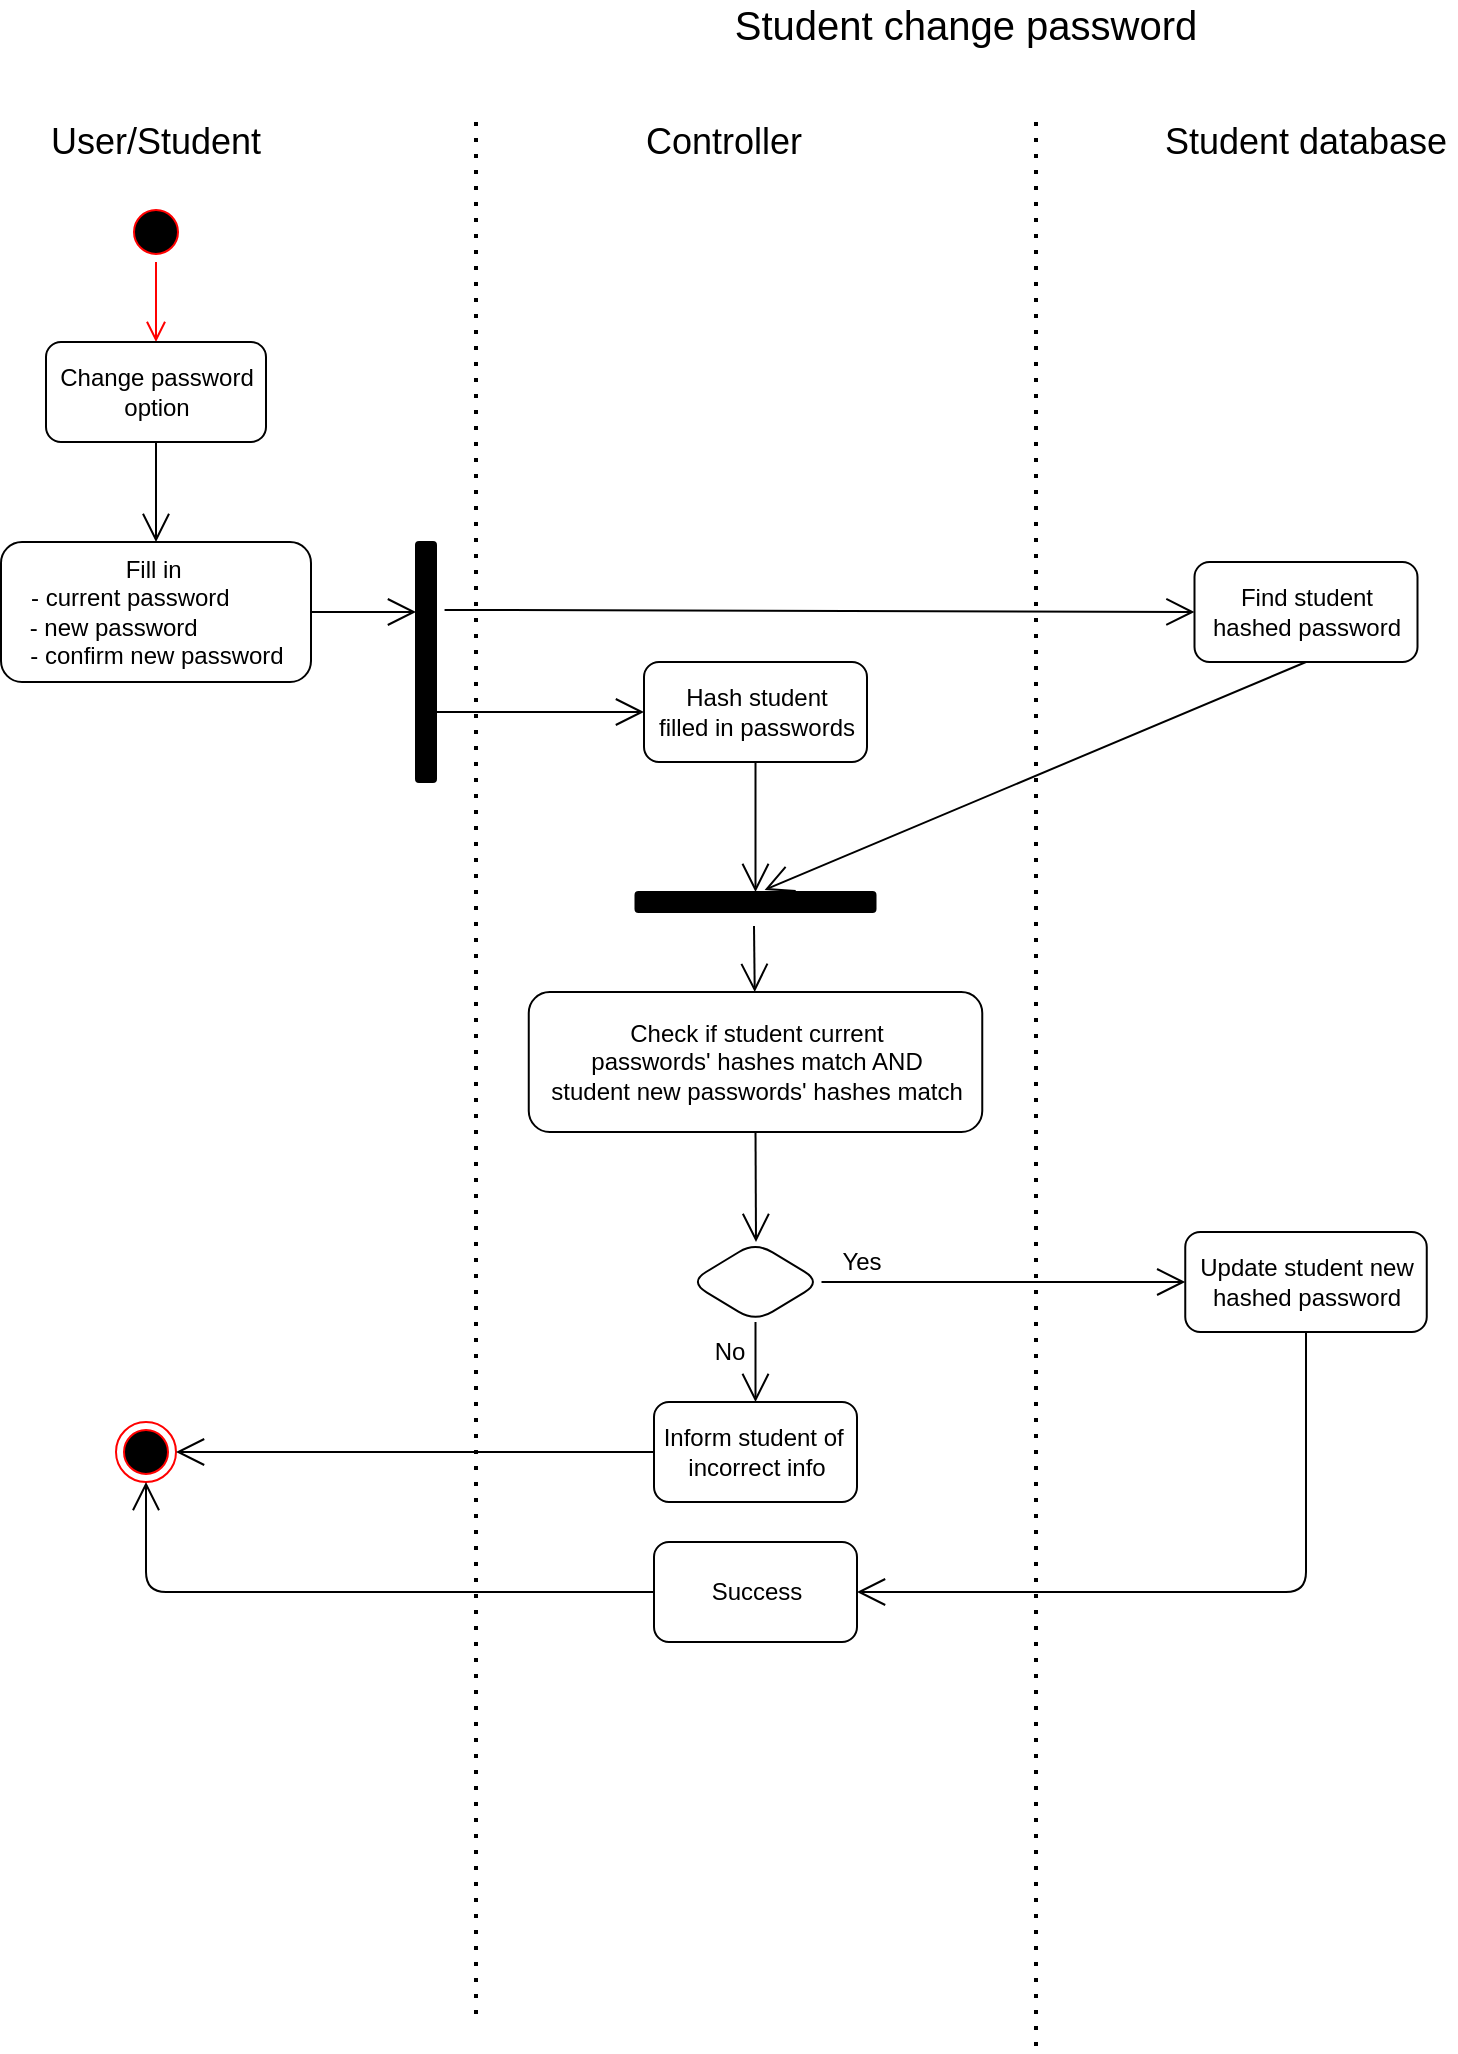 <mxfile version="13.7.5" type="device"><diagram id="bJvR6DlNhFxQlTZjNbpS" name="Page-1"><mxGraphModel dx="1021" dy="529" grid="1" gridSize="10" guides="1" tooltips="1" connect="1" arrows="1" fold="1" page="1" pageScale="1" pageWidth="827" pageHeight="1169" math="0" shadow="0"><root><mxCell id="0"/><mxCell id="1" parent="0"/><mxCell id="Vd4Y22naGTQQr9IHj9u7-1" value="&lt;font style=&quot;font-size: 20px&quot;&gt;Student change password&lt;/font&gt;" style="text;html=1;strokeColor=none;fillColor=none;align=center;verticalAlign=middle;whiteSpace=wrap;rounded=0;" vertex="1" parent="1"><mxGeometry x="390" y="21" width="290" height="20" as="geometry"/></mxCell><mxCell id="Vd4Y22naGTQQr9IHj9u7-2" value="&lt;font style=&quot;font-size: 18px&quot;&gt;User/Student&lt;/font&gt;" style="text;html=1;strokeColor=none;fillColor=none;align=center;verticalAlign=middle;whiteSpace=wrap;rounded=0;" vertex="1" parent="1"><mxGeometry x="90" y="80" width="80" height="20" as="geometry"/></mxCell><mxCell id="Vd4Y22naGTQQr9IHj9u7-3" value="&lt;font style=&quot;font-size: 18px&quot;&gt;Controller&lt;/font&gt;" style="text;html=1;strokeColor=none;fillColor=none;align=center;verticalAlign=middle;whiteSpace=wrap;rounded=0;" vertex="1" parent="1"><mxGeometry x="374" y="80" width="80" height="20" as="geometry"/></mxCell><mxCell id="Vd4Y22naGTQQr9IHj9u7-4" value="&lt;span style=&quot;font-size: 18px&quot;&gt;Student database&lt;/span&gt;" style="text;html=1;strokeColor=none;fillColor=none;align=center;verticalAlign=middle;whiteSpace=wrap;rounded=0;" vertex="1" parent="1"><mxGeometry x="630" y="80" width="150" height="20" as="geometry"/></mxCell><mxCell id="Vd4Y22naGTQQr9IHj9u7-5" value="" style="endArrow=none;dashed=1;html=1;dashPattern=1 3;strokeWidth=2;" edge="1" parent="1"><mxGeometry width="50" height="50" relative="1" as="geometry"><mxPoint x="290" y="80" as="sourcePoint"/><mxPoint x="290" y="1031" as="targetPoint"/></mxGeometry></mxCell><mxCell id="Vd4Y22naGTQQr9IHj9u7-6" value="" style="endArrow=none;dashed=1;html=1;dashPattern=1 3;strokeWidth=2;" edge="1" parent="1"><mxGeometry width="50" height="50" relative="1" as="geometry"><mxPoint x="570" y="80" as="sourcePoint"/><mxPoint x="570" y="1043" as="targetPoint"/></mxGeometry></mxCell><mxCell id="Vd4Y22naGTQQr9IHj9u7-10" value="" style="ellipse;html=1;shape=startState;fillColor=#000000;strokeColor=#ff0000;" vertex="1" parent="1"><mxGeometry x="115" y="120" width="30" height="30" as="geometry"/></mxCell><mxCell id="Vd4Y22naGTQQr9IHj9u7-11" value="" style="edgeStyle=orthogonalEdgeStyle;html=1;verticalAlign=bottom;endArrow=open;endSize=8;strokeColor=#ff0000;" edge="1" source="Vd4Y22naGTQQr9IHj9u7-10" parent="1"><mxGeometry relative="1" as="geometry"><mxPoint x="130" y="190" as="targetPoint"/></mxGeometry></mxCell><mxCell id="Vd4Y22naGTQQr9IHj9u7-121" value="Change password&lt;br&gt;option" style="html=1;rounded=1;fillColor=#FFFFFF;" vertex="1" parent="1"><mxGeometry x="75" y="190" width="110" height="50" as="geometry"/></mxCell><mxCell id="Vd4Y22naGTQQr9IHj9u7-122" value="Fill in&amp;nbsp;&lt;br&gt;- current password&amp;nbsp; &amp;nbsp; &amp;nbsp; &amp;nbsp;&amp;nbsp;&lt;br&gt;- new password&amp;nbsp; &amp;nbsp; &amp;nbsp; &amp;nbsp; &amp;nbsp; &amp;nbsp; &amp;nbsp;&lt;br&gt;- confirm new password" style="html=1;rounded=1;fillColor=#FFFFFF;" vertex="1" parent="1"><mxGeometry x="52.5" y="290" width="155" height="70" as="geometry"/></mxCell><mxCell id="Vd4Y22naGTQQr9IHj9u7-123" value="" style="endArrow=open;endFill=1;endSize=12;html=1;exitX=0.5;exitY=1;exitDx=0;exitDy=0;entryX=0.5;entryY=0;entryDx=0;entryDy=0;" edge="1" parent="1" source="Vd4Y22naGTQQr9IHj9u7-121" target="Vd4Y22naGTQQr9IHj9u7-122"><mxGeometry width="160" relative="1" as="geometry"><mxPoint x="360" y="320" as="sourcePoint"/><mxPoint x="520" y="320" as="targetPoint"/></mxGeometry></mxCell><mxCell id="Vd4Y22naGTQQr9IHj9u7-124" value="Hash student&lt;br&gt;filled in passwords" style="html=1;rounded=1;fillColor=#FFFFFF;" vertex="1" parent="1"><mxGeometry x="374" y="350" width="111.5" height="50" as="geometry"/></mxCell><mxCell id="Vd4Y22naGTQQr9IHj9u7-125" value="" style="endArrow=open;endFill=1;endSize=12;html=1;exitX=1;exitY=0.5;exitDx=0;exitDy=0;" edge="1" parent="1" source="Vd4Y22naGTQQr9IHj9u7-122" target="Vd4Y22naGTQQr9IHj9u7-128"><mxGeometry width="160" relative="1" as="geometry"><mxPoint x="140" y="250" as="sourcePoint"/><mxPoint x="140" y="300" as="targetPoint"/></mxGeometry></mxCell><mxCell id="Vd4Y22naGTQQr9IHj9u7-126" value="Find student&lt;br&gt;hashed password" style="html=1;rounded=1;fillColor=#FFFFFF;" vertex="1" parent="1"><mxGeometry x="649.25" y="300" width="111.5" height="50" as="geometry"/></mxCell><mxCell id="Vd4Y22naGTQQr9IHj9u7-127" value="" style="endArrow=open;endFill=1;endSize=12;html=1;exitX=1.429;exitY=0.283;exitDx=0;exitDy=0;entryX=0;entryY=0.5;entryDx=0;entryDy=0;exitPerimeter=0;" edge="1" parent="1" source="Vd4Y22naGTQQr9IHj9u7-128" target="Vd4Y22naGTQQr9IHj9u7-126"><mxGeometry width="160" relative="1" as="geometry"><mxPoint x="217.5" y="335" as="sourcePoint"/><mxPoint x="384" y="335" as="targetPoint"/></mxGeometry></mxCell><mxCell id="Vd4Y22naGTQQr9IHj9u7-128" value="" style="html=1;points=[];perimeter=orthogonalPerimeter;rounded=1;rotation=0;fillColor=#000000;" vertex="1" parent="1"><mxGeometry x="260" y="290" width="10" height="120" as="geometry"/></mxCell><mxCell id="Vd4Y22naGTQQr9IHj9u7-129" value="" style="endArrow=open;endFill=1;endSize=12;html=1;exitX=0.959;exitY=0.708;exitDx=0;exitDy=0;exitPerimeter=0;entryX=0;entryY=0.5;entryDx=0;entryDy=0;" edge="1" parent="1" source="Vd4Y22naGTQQr9IHj9u7-128" target="Vd4Y22naGTQQr9IHj9u7-124"><mxGeometry width="160" relative="1" as="geometry"><mxPoint x="217.5" y="335" as="sourcePoint"/><mxPoint x="270" y="335" as="targetPoint"/></mxGeometry></mxCell><mxCell id="Vd4Y22naGTQQr9IHj9u7-130" value="" style="html=1;points=[];perimeter=orthogonalPerimeter;rounded=1;rotation=90;fillColor=#000000;" vertex="1" parent="1"><mxGeometry x="424.75" y="410" width="10" height="120" as="geometry"/></mxCell><mxCell id="Vd4Y22naGTQQr9IHj9u7-131" value="" style="endArrow=open;endFill=1;endSize=12;html=1;exitX=0.5;exitY=1;exitDx=0;exitDy=0;" edge="1" parent="1" source="Vd4Y22naGTQQr9IHj9u7-124" target="Vd4Y22naGTQQr9IHj9u7-130"><mxGeometry width="160" relative="1" as="geometry"><mxPoint x="279.59" y="384.96" as="sourcePoint"/><mxPoint x="384" y="385" as="targetPoint"/></mxGeometry></mxCell><mxCell id="Vd4Y22naGTQQr9IHj9u7-132" value="" style="endArrow=open;endFill=1;endSize=12;html=1;exitX=0.5;exitY=1;exitDx=0;exitDy=0;entryX=-0.106;entryY=0.462;entryDx=0;entryDy=0;entryPerimeter=0;" edge="1" parent="1" source="Vd4Y22naGTQQr9IHj9u7-126" target="Vd4Y22naGTQQr9IHj9u7-130"><mxGeometry width="160" relative="1" as="geometry"><mxPoint x="439.75" y="410" as="sourcePoint"/><mxPoint x="439.75" y="475" as="targetPoint"/></mxGeometry></mxCell><mxCell id="Vd4Y22naGTQQr9IHj9u7-133" value="Check if&amp;nbsp;student current &lt;br&gt;passwords' hashes match AND&lt;br&gt;student new passwords' hashes match" style="html=1;rounded=1;fillColor=#FFFFFF;" vertex="1" parent="1"><mxGeometry x="316.38" y="515" width="226.75" height="70" as="geometry"/></mxCell><mxCell id="Vd4Y22naGTQQr9IHj9u7-134" value="" style="endArrow=open;endFill=1;endSize=12;html=1;" edge="1" parent="1" target="Vd4Y22naGTQQr9IHj9u7-133"><mxGeometry width="160" relative="1" as="geometry"><mxPoint x="429" y="482" as="sourcePoint"/><mxPoint x="439.75" y="475" as="targetPoint"/></mxGeometry></mxCell><mxCell id="Vd4Y22naGTQQr9IHj9u7-135" value="" style="endArrow=open;endFill=1;endSize=12;html=1;exitX=0.5;exitY=1;exitDx=0;exitDy=0;" edge="1" parent="1" source="Vd4Y22naGTQQr9IHj9u7-133"><mxGeometry width="160" relative="1" as="geometry"><mxPoint x="439" y="492" as="sourcePoint"/><mxPoint x="430" y="640" as="targetPoint"/></mxGeometry></mxCell><mxCell id="Vd4Y22naGTQQr9IHj9u7-136" value="" style="rhombus;whiteSpace=wrap;html=1;rounded=1;fillColor=#FFFFFF;" vertex="1" parent="1"><mxGeometry x="396.75" y="640" width="66" height="40" as="geometry"/></mxCell><mxCell id="Vd4Y22naGTQQr9IHj9u7-138" value="No" style="text;html=1;strokeColor=none;fillColor=none;align=center;verticalAlign=middle;whiteSpace=wrap;rounded=0;" vertex="1" parent="1"><mxGeometry x="396.75" y="685" width="40" height="20" as="geometry"/></mxCell><mxCell id="Vd4Y22naGTQQr9IHj9u7-139" value="Inform student of&amp;nbsp;&lt;br&gt;incorrect info" style="html=1;rounded=1;fillColor=#FFFFFF;" vertex="1" parent="1"><mxGeometry x="379" y="720" width="101.5" height="50" as="geometry"/></mxCell><mxCell id="Vd4Y22naGTQQr9IHj9u7-140" value="" style="ellipse;html=1;shape=endState;fillColor=#000000;strokeColor=#ff0000;rounded=1;" vertex="1" parent="1"><mxGeometry x="110" y="730" width="30" height="30" as="geometry"/></mxCell><mxCell id="Vd4Y22naGTQQr9IHj9u7-141" value="" style="endArrow=open;endFill=1;endSize=12;html=1;exitX=0;exitY=0.5;exitDx=0;exitDy=0;entryX=1;entryY=0.5;entryDx=0;entryDy=0;" edge="1" parent="1" source="Vd4Y22naGTQQr9IHj9u7-139" target="Vd4Y22naGTQQr9IHj9u7-140"><mxGeometry width="160" relative="1" as="geometry"><mxPoint x="439.75" y="410" as="sourcePoint"/><mxPoint x="439.75" y="475" as="targetPoint"/></mxGeometry></mxCell><mxCell id="Vd4Y22naGTQQr9IHj9u7-142" value="" style="endArrow=open;endFill=1;endSize=12;html=1;exitX=0;exitY=1;exitDx=0;exitDy=0;entryX=0;entryY=0.5;entryDx=0;entryDy=0;" edge="1" parent="1" source="Vd4Y22naGTQQr9IHj9u7-143" target="Vd4Y22naGTQQr9IHj9u7-148"><mxGeometry width="160" relative="1" as="geometry"><mxPoint x="406.75" y="670" as="sourcePoint"/><mxPoint x="520" y="690" as="targetPoint"/><Array as="points"><mxPoint x="530" y="660"/></Array></mxGeometry></mxCell><mxCell id="Vd4Y22naGTQQr9IHj9u7-143" value="Yes" style="text;html=1;strokeColor=none;fillColor=none;align=center;verticalAlign=middle;whiteSpace=wrap;rounded=0;" vertex="1" parent="1"><mxGeometry x="462.75" y="640" width="40" height="20" as="geometry"/></mxCell><mxCell id="Vd4Y22naGTQQr9IHj9u7-144" value="" style="endArrow=open;endFill=1;endSize=12;html=1;exitX=1;exitY=0.5;exitDx=0;exitDy=0;" edge="1" parent="1" source="Vd4Y22naGTQQr9IHj9u7-136" target="Vd4Y22naGTQQr9IHj9u7-143"><mxGeometry width="160" relative="1" as="geometry"><mxPoint x="462.75" y="660" as="sourcePoint"/><mxPoint x="520" y="710.0" as="targetPoint"/><Array as="points"/></mxGeometry></mxCell><mxCell id="Vd4Y22naGTQQr9IHj9u7-148" value="Update student new&lt;br&gt;hashed password" style="html=1;rounded=1;fillColor=#FFFFFF;" vertex="1" parent="1"><mxGeometry x="644.63" y="635" width="120.75" height="50" as="geometry"/></mxCell><mxCell id="Vd4Y22naGTQQr9IHj9u7-149" value="Success" style="html=1;rounded=1;fillColor=#FFFFFF;" vertex="1" parent="1"><mxGeometry x="379" y="790" width="101.5" height="50" as="geometry"/></mxCell><mxCell id="Vd4Y22naGTQQr9IHj9u7-150" value="" style="endArrow=open;endFill=1;endSize=12;html=1;exitX=0.5;exitY=1;exitDx=0;exitDy=0;entryX=1;entryY=0.5;entryDx=0;entryDy=0;" edge="1" parent="1" source="Vd4Y22naGTQQr9IHj9u7-148" target="Vd4Y22naGTQQr9IHj9u7-149"><mxGeometry width="160" relative="1" as="geometry"><mxPoint x="472.75" y="670" as="sourcePoint"/><mxPoint x="654.63" y="670" as="targetPoint"/><Array as="points"><mxPoint x="705" y="815"/></Array></mxGeometry></mxCell><mxCell id="Vd4Y22naGTQQr9IHj9u7-151" value="" style="endArrow=open;endFill=1;endSize=12;html=1;exitX=0;exitY=0.5;exitDx=0;exitDy=0;entryX=0.5;entryY=1;entryDx=0;entryDy=0;" edge="1" parent="1" source="Vd4Y22naGTQQr9IHj9u7-149" target="Vd4Y22naGTQQr9IHj9u7-140"><mxGeometry width="160" relative="1" as="geometry"><mxPoint x="310" y="755.0" as="sourcePoint"/><mxPoint x="150.0" y="755.0" as="targetPoint"/><Array as="points"><mxPoint x="125" y="815"/></Array></mxGeometry></mxCell><mxCell id="Vd4Y22naGTQQr9IHj9u7-152" value="" style="endArrow=open;endFill=1;endSize=12;html=1;exitX=0.5;exitY=1;exitDx=0;exitDy=0;entryX=0.5;entryY=0;entryDx=0;entryDy=0;" edge="1" parent="1" source="Vd4Y22naGTQQr9IHj9u7-136" target="Vd4Y22naGTQQr9IHj9u7-139"><mxGeometry width="160" relative="1" as="geometry"><mxPoint x="360" y="700" as="sourcePoint"/><mxPoint x="520" y="700" as="targetPoint"/></mxGeometry></mxCell></root></mxGraphModel></diagram></mxfile>
